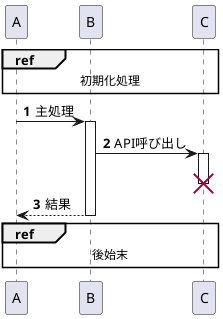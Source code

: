 @startuml
autonumber
ref over A, B, C: 初期化処理
A -> B: 主処理
activate B
B -> C: API呼び出し
activate C
destroy C
B --> A: 結果
deactivate B
ref over A, B, C: 後始末
@enduml